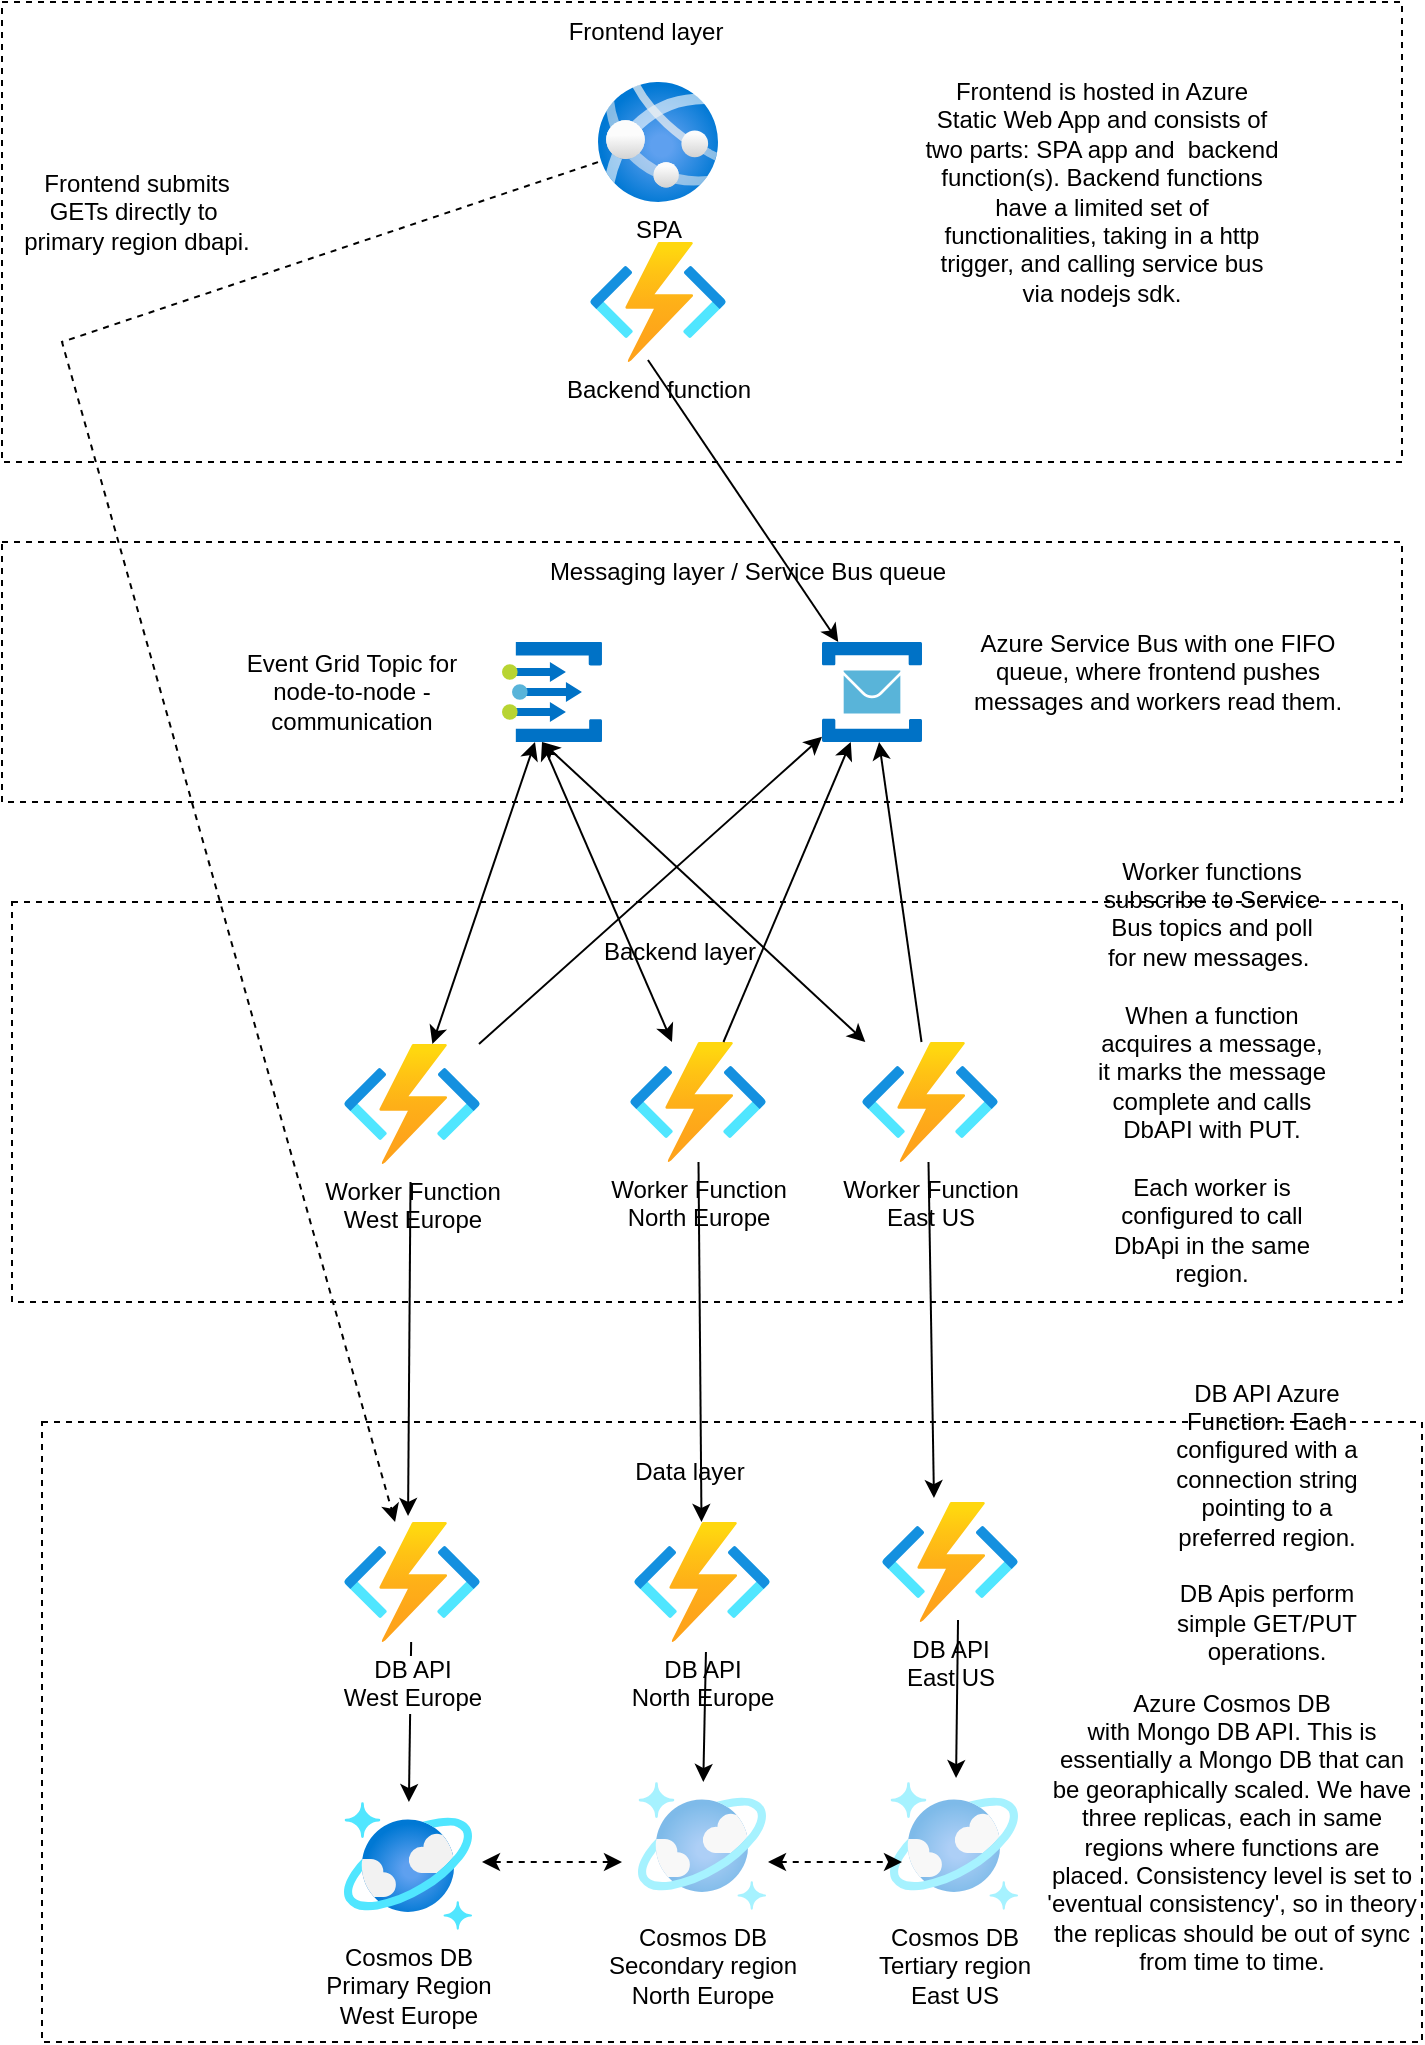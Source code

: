 <mxfile version="20.2.8" type="device"><diagram id="LZIDKqCLky3oUdcoUurB" name="Page-1"><mxGraphModel dx="1209" dy="737" grid="1" gridSize="10" guides="1" tooltips="1" connect="1" arrows="1" fold="1" page="1" pageScale="1" pageWidth="827" pageHeight="1169" math="0" shadow="0"><root><mxCell id="0"/><mxCell id="1" parent="0"/><mxCell id="jpyFoV4OAzUBENjNqYvX-9" value="" style="rounded=0;whiteSpace=wrap;html=1;fillColor=none;dashed=1;" parent="1" vertex="1"><mxGeometry x="60" y="30" width="700" height="230" as="geometry"/></mxCell><mxCell id="jpyFoV4OAzUBENjNqYvX-13" value="" style="rounded=0;whiteSpace=wrap;html=1;dashed=1;fillColor=none;" parent="1" vertex="1"><mxGeometry x="60" y="300" width="700" height="130" as="geometry"/></mxCell><mxCell id="jpyFoV4OAzUBENjNqYvX-22" value="" style="rounded=0;whiteSpace=wrap;html=1;dashed=1;fillColor=none;" parent="1" vertex="1"><mxGeometry x="80" y="740" width="690" height="310" as="geometry"/></mxCell><mxCell id="jpyFoV4OAzUBENjNqYvX-21" value="" style="rounded=0;whiteSpace=wrap;html=1;dashed=1;fillColor=none;" parent="1" vertex="1"><mxGeometry x="65" y="480" width="695" height="200" as="geometry"/></mxCell><mxCell id="jpyFoV4OAzUBENjNqYvX-1" value="SPA" style="aspect=fixed;html=1;points=[];align=center;image;fontSize=12;image=img/lib/azure2/compute/App_Services.svg;" parent="1" vertex="1"><mxGeometry x="358" y="70" width="60" height="60" as="geometry"/></mxCell><mxCell id="jpyFoV4OAzUBENjNqYvX-2" value="Backend function" style="aspect=fixed;html=1;points=[];align=center;image;fontSize=12;image=img/lib/azure2/compute/Function_Apps.svg;" parent="1" vertex="1"><mxGeometry x="354" y="150" width="68" height="60" as="geometry"/></mxCell><mxCell id="jpyFoV4OAzUBENjNqYvX-4" value="Worker Function &lt;br&gt;West Europe" style="aspect=fixed;html=1;points=[];align=center;image;fontSize=12;image=img/lib/azure2/compute/Function_Apps.svg;" parent="1" vertex="1"><mxGeometry x="231" y="551" width="68" height="60" as="geometry"/></mxCell><mxCell id="jpyFoV4OAzUBENjNqYvX-5" value="Worker Function&lt;br&gt;North Europe" style="aspect=fixed;html=1;points=[];align=center;image;fontSize=12;image=img/lib/azure2/compute/Function_Apps.svg;" parent="1" vertex="1"><mxGeometry x="374" y="550" width="68" height="60" as="geometry"/></mxCell><mxCell id="jpyFoV4OAzUBENjNqYvX-6" value="Worker Function&lt;br&gt;East US" style="aspect=fixed;html=1;points=[];align=center;image;fontSize=12;image=img/lib/azure2/compute/Function_Apps.svg;" parent="1" vertex="1"><mxGeometry x="490" y="550" width="68" height="60" as="geometry"/></mxCell><mxCell id="jpyFoV4OAzUBENjNqYvX-8" value="Cosmos DB&lt;br&gt;Primary Region&lt;br&gt;West Europe" style="aspect=fixed;html=1;points=[];align=center;image;fontSize=12;image=img/lib/azure2/databases/Azure_Cosmos_DB.svg;" parent="1" vertex="1"><mxGeometry x="231" y="930" width="64" height="64" as="geometry"/></mxCell><mxCell id="jpyFoV4OAzUBENjNqYvX-10" value="Frontend is hosted in Azure&lt;br&gt;Static Web App and consists of two parts: SPA app and&amp;nbsp; backend function(s). Backend functions have a limited set of functionalities, taking in a http trigger, and calling service bus via nodejs sdk." style="text;html=1;strokeColor=none;fillColor=none;align=center;verticalAlign=middle;whiteSpace=wrap;rounded=0;dashed=1;" parent="1" vertex="1"><mxGeometry x="520" y="110" width="180" height="30" as="geometry"/></mxCell><mxCell id="jpyFoV4OAzUBENjNqYvX-23" value="Azure Cosmos DB&lt;br&gt;with Mongo DB API. This is&lt;br&gt;essentially a Mongo DB that can&lt;br&gt;be georaphically scaled. We have three replicas, each in same regions where functions are placed. Consistency level is set to 'eventual consistency', so in theory the replicas should be out of sync from time to time." style="text;html=1;strokeColor=none;fillColor=none;align=center;verticalAlign=middle;whiteSpace=wrap;rounded=0;dashed=1;" parent="1" vertex="1"><mxGeometry x="580" y="880" width="190" height="130" as="geometry"/></mxCell><mxCell id="jpyFoV4OAzUBENjNqYvX-24" value="Worker functions&lt;br&gt;subscribe to Service&lt;br&gt;Bus topics and poll&lt;br&gt;for new messages.&amp;nbsp;&lt;br&gt;&lt;br&gt;When a function acquires a message,&lt;br&gt;it marks the message&lt;br&gt;complete and calls&lt;br&gt;DbAPI with PUT.&lt;br&gt;&lt;br&gt;Each worker is configured to call&lt;br&gt;DbApi in the same region." style="text;html=1;strokeColor=none;fillColor=none;align=center;verticalAlign=middle;whiteSpace=wrap;rounded=0;dashed=1;" parent="1" vertex="1"><mxGeometry x="600" y="520" width="130" height="90" as="geometry"/></mxCell><mxCell id="yVMRv-9UL4Wfq66wwZfP-2" value="DB API Azure Function. Each configured with a connection string pointing to a preferred region.&lt;br&gt;&lt;br&gt;DB Apis perform simple GET/PUT operations." style="text;html=1;strokeColor=none;fillColor=none;align=center;verticalAlign=middle;whiteSpace=wrap;rounded=0;" parent="1" vertex="1"><mxGeometry x="635" y="770" width="115" height="40" as="geometry"/></mxCell><mxCell id="yVMRv-9UL4Wfq66wwZfP-4" value="Messaging layer / Service Bus queue" style="text;html=1;strokeColor=none;fillColor=none;align=center;verticalAlign=middle;whiteSpace=wrap;rounded=0;" parent="1" vertex="1"><mxGeometry x="326" y="300" width="214" height="30" as="geometry"/></mxCell><mxCell id="yVMRv-9UL4Wfq66wwZfP-9" value="" style="endArrow=classic;html=1;rounded=0;" parent="1" source="jpyFoV4OAzUBENjNqYvX-5" target="yVMRv-9UL4Wfq66wwZfP-1" edge="1"><mxGeometry width="50" height="50" relative="1" as="geometry"><mxPoint x="700" y="630" as="sourcePoint"/><mxPoint x="750" y="580" as="targetPoint"/></mxGeometry></mxCell><mxCell id="yVMRv-9UL4Wfq66wwZfP-10" value="Frontend layer" style="text;html=1;strokeColor=none;fillColor=none;align=center;verticalAlign=middle;whiteSpace=wrap;rounded=0;" parent="1" vertex="1"><mxGeometry x="322" y="30" width="120" height="30" as="geometry"/></mxCell><mxCell id="yVMRv-9UL4Wfq66wwZfP-11" value="Backend layer" style="text;html=1;strokeColor=none;fillColor=none;align=center;verticalAlign=middle;whiteSpace=wrap;rounded=0;" parent="1" vertex="1"><mxGeometry x="344" y="490" width="110" height="30" as="geometry"/></mxCell><mxCell id="yVMRv-9UL4Wfq66wwZfP-1" value="DB API&lt;br&gt;North Europe" style="aspect=fixed;html=1;points=[];align=center;image;fontSize=12;image=img/lib/azure2/compute/Function_Apps.svg;" parent="1" vertex="1"><mxGeometry x="376" y="790" width="68" height="60" as="geometry"/></mxCell><mxCell id="yVMRv-9UL4Wfq66wwZfP-13" value="" style="endArrow=classic;html=1;rounded=0;" parent="1" source="hSYo4bZZgTp0ethI0H8k-3" target="jpyFoV4OAzUBENjNqYvX-8" edge="1"><mxGeometry width="50" height="50" relative="1" as="geometry"><mxPoint x="700" y="610" as="sourcePoint"/><mxPoint x="750" y="560" as="targetPoint"/></mxGeometry></mxCell><mxCell id="yVMRv-9UL4Wfq66wwZfP-14" value="Data layer" style="text;html=1;strokeColor=none;fillColor=none;align=center;verticalAlign=middle;whiteSpace=wrap;rounded=0;" parent="1" vertex="1"><mxGeometry x="374" y="750" width="60" height="30" as="geometry"/></mxCell><mxCell id="hSYo4bZZgTp0ethI0H8k-1" value="" style="sketch=0;aspect=fixed;html=1;points=[];align=center;image;fontSize=12;image=img/lib/mscae/Service_Bus.svg;" parent="1" vertex="1"><mxGeometry x="470" y="350" width="50" height="50" as="geometry"/></mxCell><mxCell id="hSYo4bZZgTp0ethI0H8k-2" value="Azure Service Bus with one FIFO queue, where frontend pushes messages and workers read them." style="text;html=1;strokeColor=none;fillColor=none;align=center;verticalAlign=middle;whiteSpace=wrap;rounded=0;" parent="1" vertex="1"><mxGeometry x="540" y="340" width="196" height="50" as="geometry"/></mxCell><mxCell id="hSYo4bZZgTp0ethI0H8k-3" value="DB API&lt;br&gt;West Europe" style="aspect=fixed;html=1;points=[];align=center;image;fontSize=12;image=img/lib/azure2/compute/Function_Apps.svg;" parent="1" vertex="1"><mxGeometry x="231" y="790" width="68" height="60" as="geometry"/></mxCell><mxCell id="hSYo4bZZgTp0ethI0H8k-4" value="DB API&lt;br&gt;East US" style="aspect=fixed;html=1;points=[];align=center;image;fontSize=12;image=img/lib/azure2/compute/Function_Apps.svg;" parent="1" vertex="1"><mxGeometry x="500" y="780" width="68" height="60" as="geometry"/></mxCell><mxCell id="hSYo4bZZgTp0ethI0H8k-5" value="" style="endArrow=classic;html=1;rounded=0;entryX=0.471;entryY=-0.05;entryDx=0;entryDy=0;entryPerimeter=0;" parent="1" target="hSYo4bZZgTp0ethI0H8k-3" edge="1"><mxGeometry width="50" height="50" relative="1" as="geometry"><mxPoint x="264.25" y="620" as="sourcePoint"/><mxPoint x="266" y="780" as="targetPoint"/></mxGeometry></mxCell><mxCell id="hSYo4bZZgTp0ethI0H8k-6" value="" style="endArrow=classic;html=1;rounded=0;entryX=0.382;entryY=-0.033;entryDx=0;entryDy=0;entryPerimeter=0;" parent="1" target="hSYo4bZZgTp0ethI0H8k-4" edge="1"><mxGeometry width="50" height="50" relative="1" as="geometry"><mxPoint x="523.25" y="610" as="sourcePoint"/><mxPoint x="524.75" y="790" as="targetPoint"/></mxGeometry></mxCell><mxCell id="hSYo4bZZgTp0ethI0H8k-7" value="Cosmos DB&lt;br&gt;Secondary region&lt;br&gt;North Europe" style="aspect=fixed;html=1;points=[];align=center;image;fontSize=12;image=img/lib/azure2/databases/Azure_Cosmos_DB.svg;opacity=50;" parent="1" vertex="1"><mxGeometry x="378" y="920" width="64" height="64" as="geometry"/></mxCell><mxCell id="hSYo4bZZgTp0ethI0H8k-9" value="Cosmos DB&lt;br&gt;Tertiary region&lt;br&gt;East US" style="aspect=fixed;html=1;points=[];align=center;image;fontSize=12;image=img/lib/azure2/databases/Azure_Cosmos_DB.svg;opacity=50;" parent="1" vertex="1"><mxGeometry x="504" y="920" width="64" height="64" as="geometry"/></mxCell><mxCell id="hSYo4bZZgTp0ethI0H8k-10" value="" style="endArrow=classic;startArrow=classic;html=1;rounded=0;dashed=1;" parent="1" edge="1"><mxGeometry width="50" height="50" relative="1" as="geometry"><mxPoint x="300" y="960" as="sourcePoint"/><mxPoint x="370" y="960" as="targetPoint"/></mxGeometry></mxCell><mxCell id="hSYo4bZZgTp0ethI0H8k-12" value="" style="endArrow=classic;startArrow=classic;html=1;rounded=0;dashed=1;" parent="1" edge="1"><mxGeometry width="50" height="50" relative="1" as="geometry"><mxPoint x="443" y="960" as="sourcePoint"/><mxPoint x="510" y="960" as="targetPoint"/></mxGeometry></mxCell><mxCell id="hSYo4bZZgTp0ethI0H8k-14" value="" style="endArrow=classic;html=1;rounded=0;dashed=1;" parent="1" source="jpyFoV4OAzUBENjNqYvX-1" target="hSYo4bZZgTp0ethI0H8k-3" edge="1"><mxGeometry width="50" height="50" relative="1" as="geometry"><mxPoint x="390" y="610" as="sourcePoint"/><mxPoint x="440" y="560" as="targetPoint"/><Array as="points"><mxPoint x="90" y="200"/></Array></mxGeometry></mxCell><mxCell id="hSYo4bZZgTp0ethI0H8k-15" value="Frontend submits GETs&amp;nbsp;directly to&amp;nbsp;&lt;br&gt;primary region dbapi." style="text;html=1;strokeColor=none;fillColor=none;align=center;verticalAlign=middle;whiteSpace=wrap;rounded=0;opacity=50;" parent="1" vertex="1"><mxGeometry x="65" y="120" width="125" height="30" as="geometry"/></mxCell><mxCell id="hSYo4bZZgTp0ethI0H8k-16" value="" style="endArrow=classic;html=1;rounded=0;exitX=0.426;exitY=0.983;exitDx=0;exitDy=0;exitPerimeter=0;" parent="1" source="jpyFoV4OAzUBENjNqYvX-2" target="hSYo4bZZgTp0ethI0H8k-1" edge="1"><mxGeometry width="50" height="50" relative="1" as="geometry"><mxPoint x="390" y="300" as="sourcePoint"/><mxPoint x="383" y="340" as="targetPoint"/></mxGeometry></mxCell><mxCell id="hSYo4bZZgTp0ethI0H8k-18" value="" style="endArrow=classic;html=1;rounded=0;" parent="1" source="jpyFoV4OAzUBENjNqYvX-4" target="hSYo4bZZgTp0ethI0H8k-1" edge="1"><mxGeometry width="50" height="50" relative="1" as="geometry"><mxPoint x="390" y="600" as="sourcePoint"/><mxPoint x="440" y="550" as="targetPoint"/></mxGeometry></mxCell><mxCell id="hSYo4bZZgTp0ethI0H8k-19" value="" style="endArrow=classic;html=1;rounded=0;" parent="1" source="jpyFoV4OAzUBENjNqYvX-5" target="hSYo4bZZgTp0ethI0H8k-1" edge="1"><mxGeometry width="50" height="50" relative="1" as="geometry"><mxPoint x="390" y="600" as="sourcePoint"/><mxPoint x="440" y="550" as="targetPoint"/></mxGeometry></mxCell><mxCell id="hSYo4bZZgTp0ethI0H8k-20" value="" style="endArrow=classic;html=1;rounded=0;" parent="1" source="jpyFoV4OAzUBENjNqYvX-6" target="hSYo4bZZgTp0ethI0H8k-1" edge="1"><mxGeometry width="50" height="50" relative="1" as="geometry"><mxPoint x="390" y="600" as="sourcePoint"/><mxPoint x="440" y="550" as="targetPoint"/></mxGeometry></mxCell><mxCell id="hSYo4bZZgTp0ethI0H8k-21" value="" style="endArrow=classic;html=1;rounded=0;exitX=0.529;exitY=1.083;exitDx=0;exitDy=0;exitPerimeter=0;" parent="1" source="yVMRv-9UL4Wfq66wwZfP-1" target="hSYo4bZZgTp0ethI0H8k-7" edge="1"><mxGeometry width="50" height="50" relative="1" as="geometry"><mxPoint x="390" y="700" as="sourcePoint"/><mxPoint x="440" y="650" as="targetPoint"/></mxGeometry></mxCell><mxCell id="hSYo4bZZgTp0ethI0H8k-22" value="" style="endArrow=classic;html=1;rounded=0;exitX=0.559;exitY=0.983;exitDx=0;exitDy=0;exitPerimeter=0;entryX=0.516;entryY=-0.031;entryDx=0;entryDy=0;entryPerimeter=0;" parent="1" source="hSYo4bZZgTp0ethI0H8k-4" target="hSYo4bZZgTp0ethI0H8k-9" edge="1"><mxGeometry width="50" height="50" relative="1" as="geometry"><mxPoint x="390" y="700" as="sourcePoint"/><mxPoint x="440" y="650" as="targetPoint"/></mxGeometry></mxCell><mxCell id="LLiLhsH7B9z7Gv98J65q-2" value="" style="sketch=0;aspect=fixed;html=1;points=[];align=center;image;fontSize=12;image=img/lib/mscae/Event_Grid_Topics.svg;" vertex="1" parent="1"><mxGeometry x="310" y="350" width="50" height="50" as="geometry"/></mxCell><mxCell id="LLiLhsH7B9z7Gv98J65q-3" value="" style="endArrow=classic;startArrow=classic;html=1;rounded=0;" edge="1" parent="1" source="jpyFoV4OAzUBENjNqYvX-4" target="LLiLhsH7B9z7Gv98J65q-2"><mxGeometry width="50" height="50" relative="1" as="geometry"><mxPoint x="390" y="400" as="sourcePoint"/><mxPoint x="440" y="350" as="targetPoint"/></mxGeometry></mxCell><mxCell id="LLiLhsH7B9z7Gv98J65q-4" value="" style="endArrow=classic;startArrow=classic;html=1;rounded=0;entryX=0.4;entryY=1;entryDx=0;entryDy=0;entryPerimeter=0;" edge="1" parent="1" source="jpyFoV4OAzUBENjNqYvX-5" target="LLiLhsH7B9z7Gv98J65q-2"><mxGeometry width="50" height="50" relative="1" as="geometry"><mxPoint x="390" y="400" as="sourcePoint"/><mxPoint x="440" y="350" as="targetPoint"/></mxGeometry></mxCell><mxCell id="LLiLhsH7B9z7Gv98J65q-6" value="" style="endArrow=classic;startArrow=classic;html=1;rounded=0;" edge="1" parent="1" source="jpyFoV4OAzUBENjNqYvX-6"><mxGeometry width="50" height="50" relative="1" as="geometry"><mxPoint x="390" y="400" as="sourcePoint"/><mxPoint x="330" y="400" as="targetPoint"/></mxGeometry></mxCell><mxCell id="LLiLhsH7B9z7Gv98J65q-7" value="Event Grid Topic for&lt;br&gt;node-to-node -communication" style="text;html=1;strokeColor=none;fillColor=none;align=center;verticalAlign=middle;whiteSpace=wrap;rounded=0;" vertex="1" parent="1"><mxGeometry x="175" y="360" width="120" height="30" as="geometry"/></mxCell></root></mxGraphModel></diagram></mxfile>